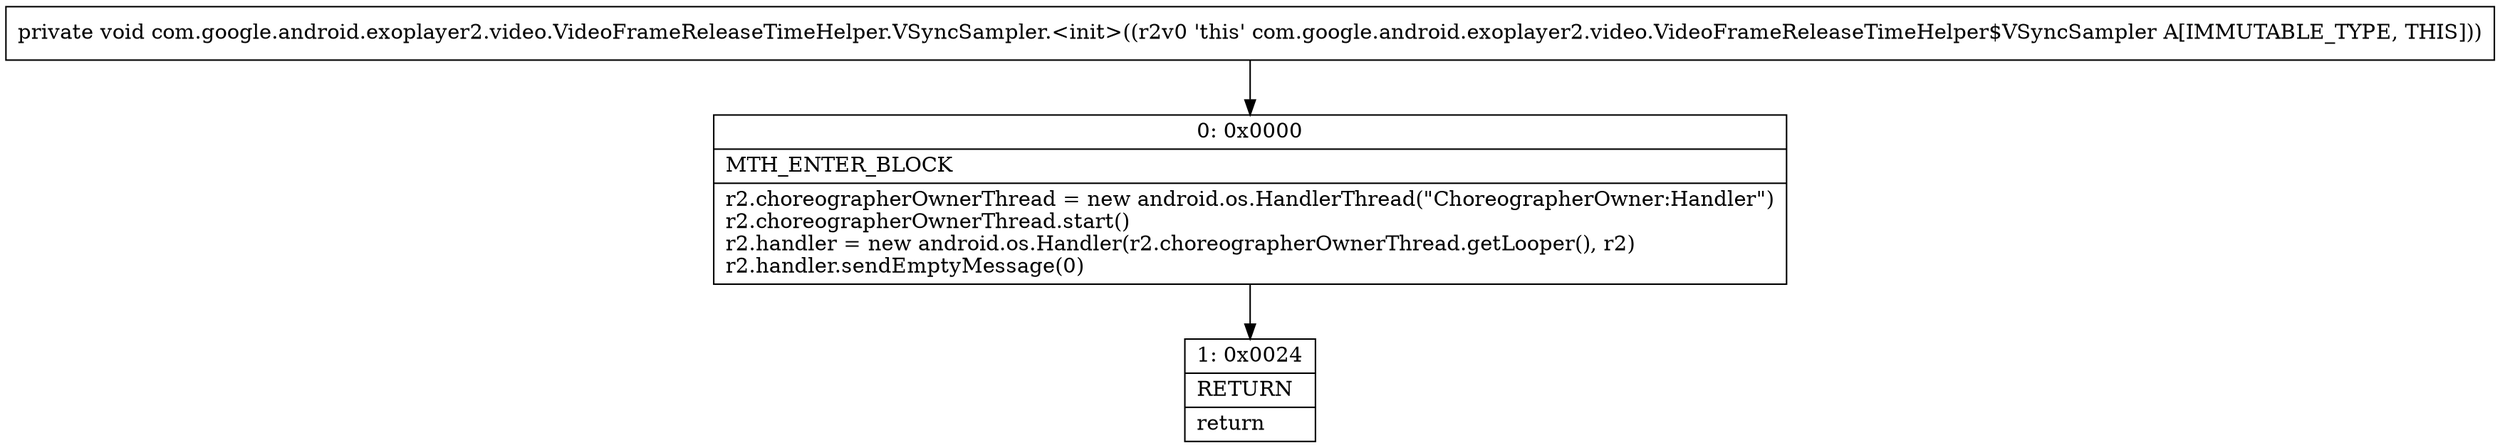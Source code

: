 digraph "CFG forcom.google.android.exoplayer2.video.VideoFrameReleaseTimeHelper.VSyncSampler.\<init\>()V" {
Node_0 [shape=record,label="{0\:\ 0x0000|MTH_ENTER_BLOCK\l|r2.choreographerOwnerThread = new android.os.HandlerThread(\"ChoreographerOwner:Handler\")\lr2.choreographerOwnerThread.start()\lr2.handler = new android.os.Handler(r2.choreographerOwnerThread.getLooper(), r2)\lr2.handler.sendEmptyMessage(0)\l}"];
Node_1 [shape=record,label="{1\:\ 0x0024|RETURN\l|return\l}"];
MethodNode[shape=record,label="{private void com.google.android.exoplayer2.video.VideoFrameReleaseTimeHelper.VSyncSampler.\<init\>((r2v0 'this' com.google.android.exoplayer2.video.VideoFrameReleaseTimeHelper$VSyncSampler A[IMMUTABLE_TYPE, THIS])) }"];
MethodNode -> Node_0;
Node_0 -> Node_1;
}

